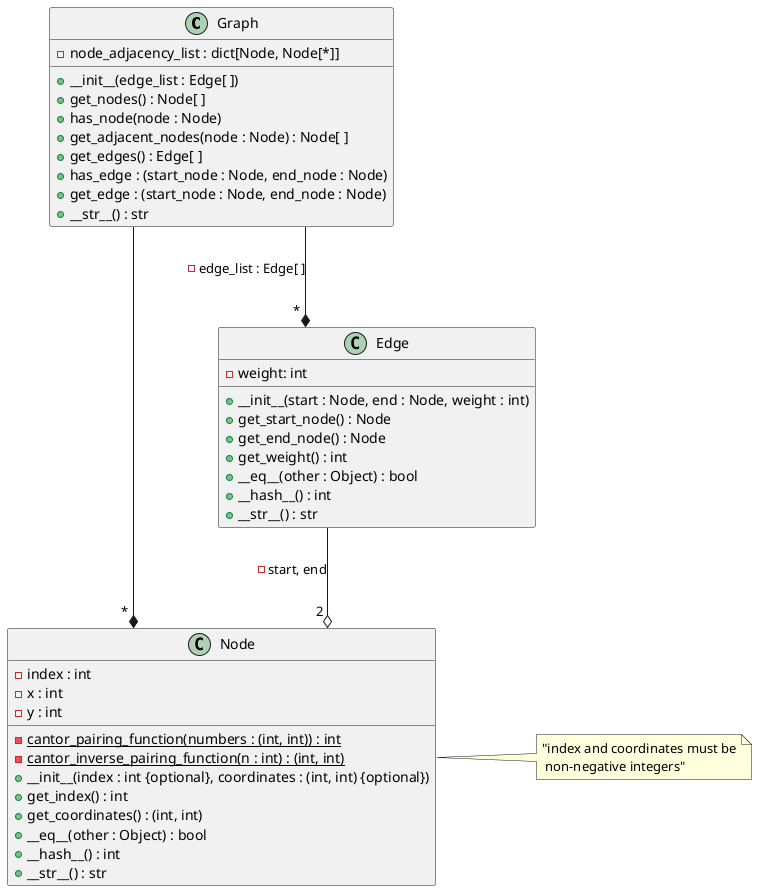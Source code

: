 @startuml
skinparam linetype ortho
skinparam nodesep 100
skinparam ranksep 100

!startsub MAP
class Graph {
    '- edge_list : Edge[ ]
    - node_adjacency_list : dict[Node, Node[*]]
    + __init__(edge_list : Edge[ ])
    + get_nodes() : Node[ ]
    + has_node(node : Node)
    + get_adjacent_nodes(node : Node) : Node[ ]
    + get_edges() : Edge[ ]
    + has_edge : (start_node : Node, end_node : Node)
    + get_edge : (start_node : Node, end_node : Node)
    + __str__() : str
}

class Edge {
    '- start : Node
    '- end : Node
    - weight: int
    + __init__(start : Node, end : Node, weight : int)
    + get_start_node() : Node
    + get_end_node() : Node
    + get_weight() : int
    + __eq__(other : Object) : bool
    + __hash__() : int
    + __str__() : str
}

class Node {
    - index : int
    - x : int
    - y : int

    - cantor_pairing_function(numbers : (int, int)) : int {static}
    - cantor_inverse_pairing_function(n : int) : (int, int) {static}
    + __init__(index : int {optional}, coordinates : (int, int) {optional})
    + get_index() : int
    + get_coordinates() : (int, int)
    + __eq__(other : Object) : bool
    + __hash__() : int
    + __str__() : str
}
note right : "index and coordinates must be\n non-negative integers"

Graph --* "*" Node
Graph --* "*" Edge : - edge_list : Edge[ ]
Edge --o "2   " Node : - start, end

!endsub

@enduml